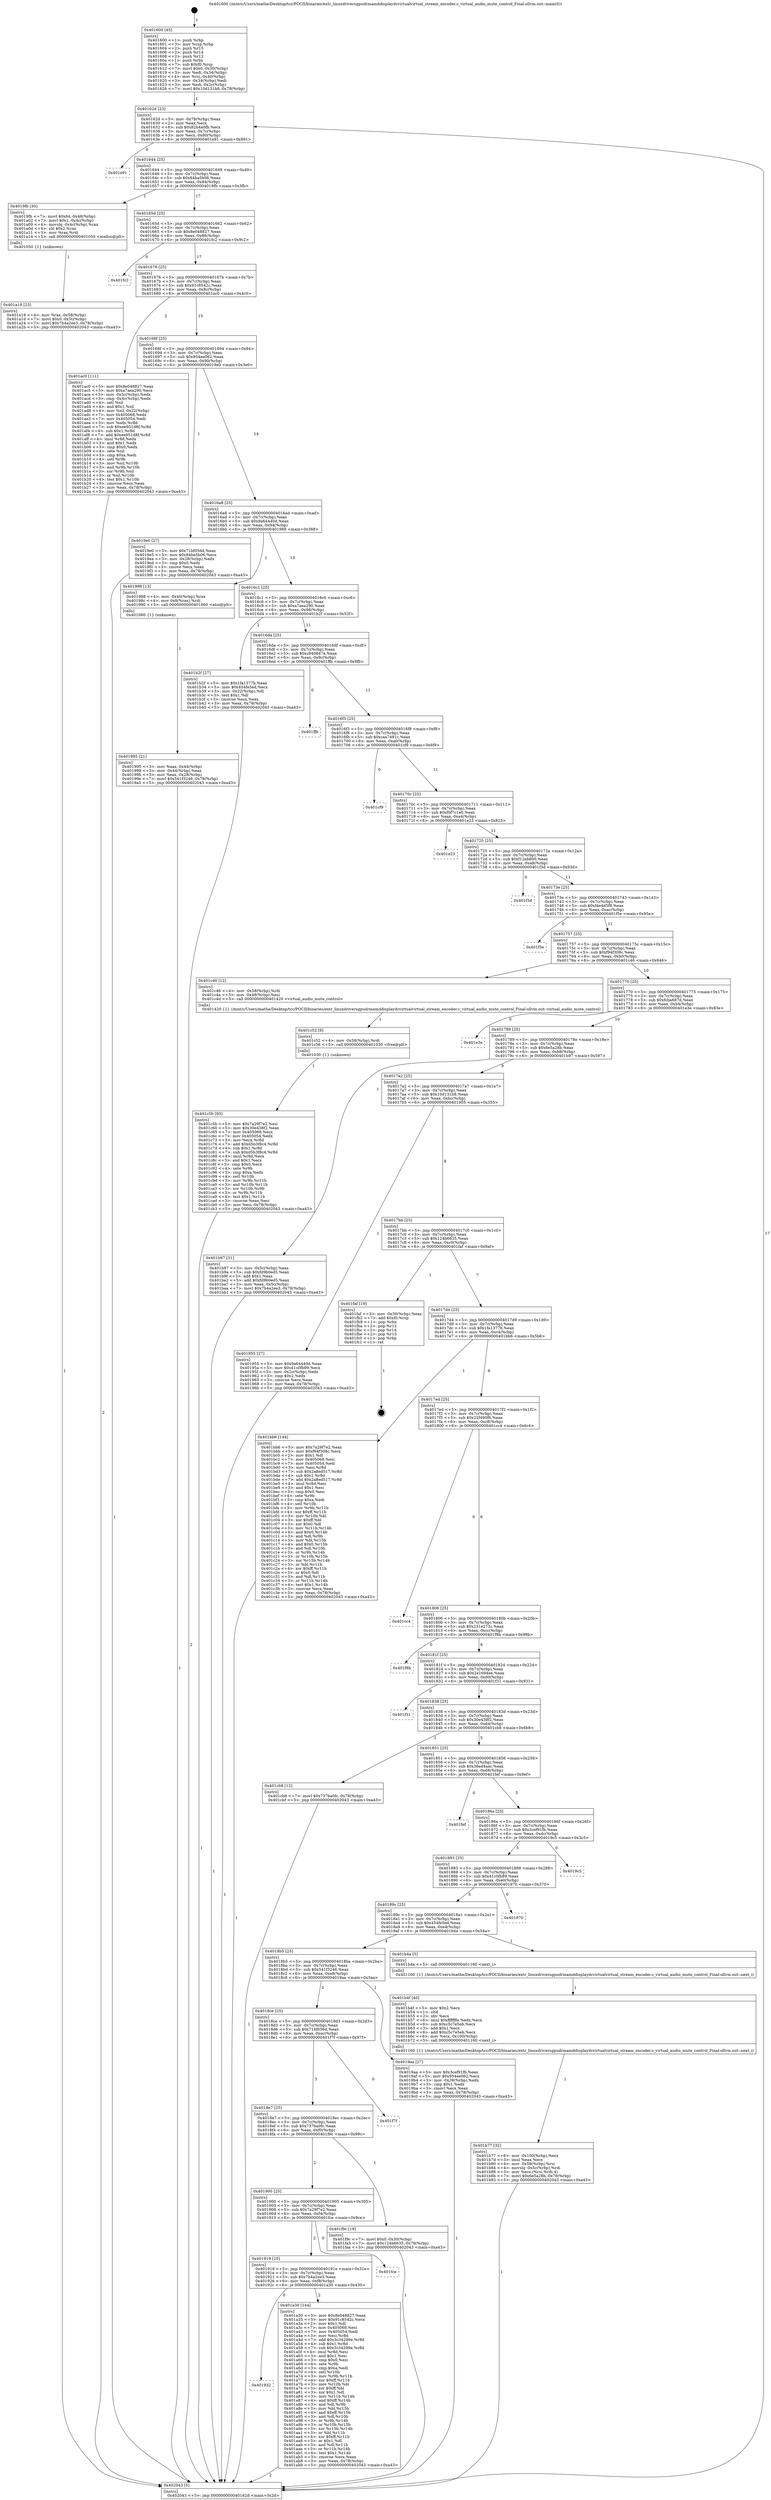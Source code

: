 digraph "0x401600" {
  label = "0x401600 (/mnt/c/Users/mathe/Desktop/tcc/POCII/binaries/extr_linuxdriversgpudrmamddisplaydcvirtualvirtual_stream_encoder.c_virtual_audio_mute_control_Final-ollvm.out::main(0))"
  labelloc = "t"
  node[shape=record]

  Entry [label="",width=0.3,height=0.3,shape=circle,fillcolor=black,style=filled]
  "0x40162d" [label="{
     0x40162d [23]\l
     | [instrs]\l
     &nbsp;&nbsp;0x40162d \<+3\>: mov -0x78(%rbp),%eax\l
     &nbsp;&nbsp;0x401630 \<+2\>: mov %eax,%ecx\l
     &nbsp;&nbsp;0x401632 \<+6\>: sub $0x82b4a0fb,%ecx\l
     &nbsp;&nbsp;0x401638 \<+3\>: mov %eax,-0x7c(%rbp)\l
     &nbsp;&nbsp;0x40163b \<+3\>: mov %ecx,-0x80(%rbp)\l
     &nbsp;&nbsp;0x40163e \<+6\>: je 0000000000401e91 \<main+0x891\>\l
  }"]
  "0x401e91" [label="{
     0x401e91\l
  }", style=dashed]
  "0x401644" [label="{
     0x401644 [25]\l
     | [instrs]\l
     &nbsp;&nbsp;0x401644 \<+5\>: jmp 0000000000401649 \<main+0x49\>\l
     &nbsp;&nbsp;0x401649 \<+3\>: mov -0x7c(%rbp),%eax\l
     &nbsp;&nbsp;0x40164c \<+5\>: sub $0x84ba5b06,%eax\l
     &nbsp;&nbsp;0x401651 \<+6\>: mov %eax,-0x84(%rbp)\l
     &nbsp;&nbsp;0x401657 \<+6\>: je 00000000004019fb \<main+0x3fb\>\l
  }"]
  Exit [label="",width=0.3,height=0.3,shape=circle,fillcolor=black,style=filled,peripheries=2]
  "0x4019fb" [label="{
     0x4019fb [30]\l
     | [instrs]\l
     &nbsp;&nbsp;0x4019fb \<+7\>: movl $0x64,-0x48(%rbp)\l
     &nbsp;&nbsp;0x401a02 \<+7\>: movl $0x1,-0x4c(%rbp)\l
     &nbsp;&nbsp;0x401a09 \<+4\>: movslq -0x4c(%rbp),%rax\l
     &nbsp;&nbsp;0x401a0d \<+4\>: shl $0x2,%rax\l
     &nbsp;&nbsp;0x401a11 \<+3\>: mov %rax,%rdi\l
     &nbsp;&nbsp;0x401a14 \<+5\>: call 0000000000401050 \<malloc@plt\>\l
     | [calls]\l
     &nbsp;&nbsp;0x401050 \{1\} (unknown)\l
  }"]
  "0x40165d" [label="{
     0x40165d [25]\l
     | [instrs]\l
     &nbsp;&nbsp;0x40165d \<+5\>: jmp 0000000000401662 \<main+0x62\>\l
     &nbsp;&nbsp;0x401662 \<+3\>: mov -0x7c(%rbp),%eax\l
     &nbsp;&nbsp;0x401665 \<+5\>: sub $0x8e048827,%eax\l
     &nbsp;&nbsp;0x40166a \<+6\>: mov %eax,-0x88(%rbp)\l
     &nbsp;&nbsp;0x401670 \<+6\>: je 0000000000401fc2 \<main+0x9c2\>\l
  }"]
  "0x401c5b" [label="{
     0x401c5b [93]\l
     | [instrs]\l
     &nbsp;&nbsp;0x401c5b \<+5\>: mov $0x7a29f7e2,%esi\l
     &nbsp;&nbsp;0x401c60 \<+5\>: mov $0x30e438f2,%eax\l
     &nbsp;&nbsp;0x401c65 \<+7\>: mov 0x405068,%ecx\l
     &nbsp;&nbsp;0x401c6c \<+7\>: mov 0x405054,%edx\l
     &nbsp;&nbsp;0x401c73 \<+3\>: mov %ecx,%r8d\l
     &nbsp;&nbsp;0x401c76 \<+7\>: add $0xd5b3f8c4,%r8d\l
     &nbsp;&nbsp;0x401c7d \<+4\>: sub $0x1,%r8d\l
     &nbsp;&nbsp;0x401c81 \<+7\>: sub $0xd5b3f8c4,%r8d\l
     &nbsp;&nbsp;0x401c88 \<+4\>: imul %r8d,%ecx\l
     &nbsp;&nbsp;0x401c8c \<+3\>: and $0x1,%ecx\l
     &nbsp;&nbsp;0x401c8f \<+3\>: cmp $0x0,%ecx\l
     &nbsp;&nbsp;0x401c92 \<+4\>: sete %r9b\l
     &nbsp;&nbsp;0x401c96 \<+3\>: cmp $0xa,%edx\l
     &nbsp;&nbsp;0x401c99 \<+4\>: setl %r10b\l
     &nbsp;&nbsp;0x401c9d \<+3\>: mov %r9b,%r11b\l
     &nbsp;&nbsp;0x401ca0 \<+3\>: and %r10b,%r11b\l
     &nbsp;&nbsp;0x401ca3 \<+3\>: xor %r10b,%r9b\l
     &nbsp;&nbsp;0x401ca6 \<+3\>: or %r9b,%r11b\l
     &nbsp;&nbsp;0x401ca9 \<+4\>: test $0x1,%r11b\l
     &nbsp;&nbsp;0x401cad \<+3\>: cmovne %eax,%esi\l
     &nbsp;&nbsp;0x401cb0 \<+3\>: mov %esi,-0x78(%rbp)\l
     &nbsp;&nbsp;0x401cb3 \<+5\>: jmp 0000000000402043 \<main+0xa43\>\l
  }"]
  "0x401fc2" [label="{
     0x401fc2\l
  }", style=dashed]
  "0x401676" [label="{
     0x401676 [25]\l
     | [instrs]\l
     &nbsp;&nbsp;0x401676 \<+5\>: jmp 000000000040167b \<main+0x7b\>\l
     &nbsp;&nbsp;0x40167b \<+3\>: mov -0x7c(%rbp),%eax\l
     &nbsp;&nbsp;0x40167e \<+5\>: sub $0x91c8542c,%eax\l
     &nbsp;&nbsp;0x401683 \<+6\>: mov %eax,-0x8c(%rbp)\l
     &nbsp;&nbsp;0x401689 \<+6\>: je 0000000000401ac0 \<main+0x4c0\>\l
  }"]
  "0x401c52" [label="{
     0x401c52 [9]\l
     | [instrs]\l
     &nbsp;&nbsp;0x401c52 \<+4\>: mov -0x58(%rbp),%rdi\l
     &nbsp;&nbsp;0x401c56 \<+5\>: call 0000000000401030 \<free@plt\>\l
     | [calls]\l
     &nbsp;&nbsp;0x401030 \{1\} (unknown)\l
  }"]
  "0x401ac0" [label="{
     0x401ac0 [111]\l
     | [instrs]\l
     &nbsp;&nbsp;0x401ac0 \<+5\>: mov $0x8e048827,%eax\l
     &nbsp;&nbsp;0x401ac5 \<+5\>: mov $0xa7aea290,%ecx\l
     &nbsp;&nbsp;0x401aca \<+3\>: mov -0x5c(%rbp),%edx\l
     &nbsp;&nbsp;0x401acd \<+3\>: cmp -0x4c(%rbp),%edx\l
     &nbsp;&nbsp;0x401ad0 \<+4\>: setl %sil\l
     &nbsp;&nbsp;0x401ad4 \<+4\>: and $0x1,%sil\l
     &nbsp;&nbsp;0x401ad8 \<+4\>: mov %sil,-0x22(%rbp)\l
     &nbsp;&nbsp;0x401adc \<+7\>: mov 0x405068,%edx\l
     &nbsp;&nbsp;0x401ae3 \<+7\>: mov 0x405054,%edi\l
     &nbsp;&nbsp;0x401aea \<+3\>: mov %edx,%r8d\l
     &nbsp;&nbsp;0x401aed \<+7\>: sub $0xee951d8f,%r8d\l
     &nbsp;&nbsp;0x401af4 \<+4\>: sub $0x1,%r8d\l
     &nbsp;&nbsp;0x401af8 \<+7\>: add $0xee951d8f,%r8d\l
     &nbsp;&nbsp;0x401aff \<+4\>: imul %r8d,%edx\l
     &nbsp;&nbsp;0x401b03 \<+3\>: and $0x1,%edx\l
     &nbsp;&nbsp;0x401b06 \<+3\>: cmp $0x0,%edx\l
     &nbsp;&nbsp;0x401b09 \<+4\>: sete %sil\l
     &nbsp;&nbsp;0x401b0d \<+3\>: cmp $0xa,%edi\l
     &nbsp;&nbsp;0x401b10 \<+4\>: setl %r9b\l
     &nbsp;&nbsp;0x401b14 \<+3\>: mov %sil,%r10b\l
     &nbsp;&nbsp;0x401b17 \<+3\>: and %r9b,%r10b\l
     &nbsp;&nbsp;0x401b1a \<+3\>: xor %r9b,%sil\l
     &nbsp;&nbsp;0x401b1d \<+3\>: or %sil,%r10b\l
     &nbsp;&nbsp;0x401b20 \<+4\>: test $0x1,%r10b\l
     &nbsp;&nbsp;0x401b24 \<+3\>: cmovne %ecx,%eax\l
     &nbsp;&nbsp;0x401b27 \<+3\>: mov %eax,-0x78(%rbp)\l
     &nbsp;&nbsp;0x401b2a \<+5\>: jmp 0000000000402043 \<main+0xa43\>\l
  }"]
  "0x40168f" [label="{
     0x40168f [25]\l
     | [instrs]\l
     &nbsp;&nbsp;0x40168f \<+5\>: jmp 0000000000401694 \<main+0x94\>\l
     &nbsp;&nbsp;0x401694 \<+3\>: mov -0x7c(%rbp),%eax\l
     &nbsp;&nbsp;0x401697 \<+5\>: sub $0x954ee062,%eax\l
     &nbsp;&nbsp;0x40169c \<+6\>: mov %eax,-0x90(%rbp)\l
     &nbsp;&nbsp;0x4016a2 \<+6\>: je 00000000004019e0 \<main+0x3e0\>\l
  }"]
  "0x401b77" [label="{
     0x401b77 [32]\l
     | [instrs]\l
     &nbsp;&nbsp;0x401b77 \<+6\>: mov -0x100(%rbp),%ecx\l
     &nbsp;&nbsp;0x401b7d \<+3\>: imul %eax,%ecx\l
     &nbsp;&nbsp;0x401b80 \<+4\>: mov -0x58(%rbp),%rsi\l
     &nbsp;&nbsp;0x401b84 \<+4\>: movslq -0x5c(%rbp),%rdi\l
     &nbsp;&nbsp;0x401b88 \<+3\>: mov %ecx,(%rsi,%rdi,4)\l
     &nbsp;&nbsp;0x401b8b \<+7\>: movl $0x6e5a28b,-0x78(%rbp)\l
     &nbsp;&nbsp;0x401b92 \<+5\>: jmp 0000000000402043 \<main+0xa43\>\l
  }"]
  "0x4019e0" [label="{
     0x4019e0 [27]\l
     | [instrs]\l
     &nbsp;&nbsp;0x4019e0 \<+5\>: mov $0x71bf056d,%eax\l
     &nbsp;&nbsp;0x4019e5 \<+5\>: mov $0x84ba5b06,%ecx\l
     &nbsp;&nbsp;0x4019ea \<+3\>: mov -0x28(%rbp),%edx\l
     &nbsp;&nbsp;0x4019ed \<+3\>: cmp $0x0,%edx\l
     &nbsp;&nbsp;0x4019f0 \<+3\>: cmove %ecx,%eax\l
     &nbsp;&nbsp;0x4019f3 \<+3\>: mov %eax,-0x78(%rbp)\l
     &nbsp;&nbsp;0x4019f6 \<+5\>: jmp 0000000000402043 \<main+0xa43\>\l
  }"]
  "0x4016a8" [label="{
     0x4016a8 [25]\l
     | [instrs]\l
     &nbsp;&nbsp;0x4016a8 \<+5\>: jmp 00000000004016ad \<main+0xad\>\l
     &nbsp;&nbsp;0x4016ad \<+3\>: mov -0x7c(%rbp),%eax\l
     &nbsp;&nbsp;0x4016b0 \<+5\>: sub $0x9a64440d,%eax\l
     &nbsp;&nbsp;0x4016b5 \<+6\>: mov %eax,-0x94(%rbp)\l
     &nbsp;&nbsp;0x4016bb \<+6\>: je 0000000000401988 \<main+0x388\>\l
  }"]
  "0x401b4f" [label="{
     0x401b4f [40]\l
     | [instrs]\l
     &nbsp;&nbsp;0x401b4f \<+5\>: mov $0x2,%ecx\l
     &nbsp;&nbsp;0x401b54 \<+1\>: cltd\l
     &nbsp;&nbsp;0x401b55 \<+2\>: idiv %ecx\l
     &nbsp;&nbsp;0x401b57 \<+6\>: imul $0xfffffffe,%edx,%ecx\l
     &nbsp;&nbsp;0x401b5d \<+6\>: sub $0xc5c7e5eb,%ecx\l
     &nbsp;&nbsp;0x401b63 \<+3\>: add $0x1,%ecx\l
     &nbsp;&nbsp;0x401b66 \<+6\>: add $0xc5c7e5eb,%ecx\l
     &nbsp;&nbsp;0x401b6c \<+6\>: mov %ecx,-0x100(%rbp)\l
     &nbsp;&nbsp;0x401b72 \<+5\>: call 0000000000401160 \<next_i\>\l
     | [calls]\l
     &nbsp;&nbsp;0x401160 \{1\} (/mnt/c/Users/mathe/Desktop/tcc/POCII/binaries/extr_linuxdriversgpudrmamddisplaydcvirtualvirtual_stream_encoder.c_virtual_audio_mute_control_Final-ollvm.out::next_i)\l
  }"]
  "0x401988" [label="{
     0x401988 [13]\l
     | [instrs]\l
     &nbsp;&nbsp;0x401988 \<+4\>: mov -0x40(%rbp),%rax\l
     &nbsp;&nbsp;0x40198c \<+4\>: mov 0x8(%rax),%rdi\l
     &nbsp;&nbsp;0x401990 \<+5\>: call 0000000000401060 \<atoi@plt\>\l
     | [calls]\l
     &nbsp;&nbsp;0x401060 \{1\} (unknown)\l
  }"]
  "0x4016c1" [label="{
     0x4016c1 [25]\l
     | [instrs]\l
     &nbsp;&nbsp;0x4016c1 \<+5\>: jmp 00000000004016c6 \<main+0xc6\>\l
     &nbsp;&nbsp;0x4016c6 \<+3\>: mov -0x7c(%rbp),%eax\l
     &nbsp;&nbsp;0x4016c9 \<+5\>: sub $0xa7aea290,%eax\l
     &nbsp;&nbsp;0x4016ce \<+6\>: mov %eax,-0x98(%rbp)\l
     &nbsp;&nbsp;0x4016d4 \<+6\>: je 0000000000401b2f \<main+0x52f\>\l
  }"]
  "0x401932" [label="{
     0x401932\l
  }", style=dashed]
  "0x401b2f" [label="{
     0x401b2f [27]\l
     | [instrs]\l
     &nbsp;&nbsp;0x401b2f \<+5\>: mov $0x1fa1377b,%eax\l
     &nbsp;&nbsp;0x401b34 \<+5\>: mov $0x454fe5ed,%ecx\l
     &nbsp;&nbsp;0x401b39 \<+3\>: mov -0x22(%rbp),%dl\l
     &nbsp;&nbsp;0x401b3c \<+3\>: test $0x1,%dl\l
     &nbsp;&nbsp;0x401b3f \<+3\>: cmovne %ecx,%eax\l
     &nbsp;&nbsp;0x401b42 \<+3\>: mov %eax,-0x78(%rbp)\l
     &nbsp;&nbsp;0x401b45 \<+5\>: jmp 0000000000402043 \<main+0xa43\>\l
  }"]
  "0x4016da" [label="{
     0x4016da [25]\l
     | [instrs]\l
     &nbsp;&nbsp;0x4016da \<+5\>: jmp 00000000004016df \<main+0xdf\>\l
     &nbsp;&nbsp;0x4016df \<+3\>: mov -0x7c(%rbp),%eax\l
     &nbsp;&nbsp;0x4016e2 \<+5\>: sub $0xc940847e,%eax\l
     &nbsp;&nbsp;0x4016e7 \<+6\>: mov %eax,-0x9c(%rbp)\l
     &nbsp;&nbsp;0x4016ed \<+6\>: je 0000000000401ffb \<main+0x9fb\>\l
  }"]
  "0x401a30" [label="{
     0x401a30 [144]\l
     | [instrs]\l
     &nbsp;&nbsp;0x401a30 \<+5\>: mov $0x8e048827,%eax\l
     &nbsp;&nbsp;0x401a35 \<+5\>: mov $0x91c8542c,%ecx\l
     &nbsp;&nbsp;0x401a3a \<+2\>: mov $0x1,%dl\l
     &nbsp;&nbsp;0x401a3c \<+7\>: mov 0x405068,%esi\l
     &nbsp;&nbsp;0x401a43 \<+7\>: mov 0x405054,%edi\l
     &nbsp;&nbsp;0x401a4a \<+3\>: mov %esi,%r8d\l
     &nbsp;&nbsp;0x401a4d \<+7\>: add $0x3c34299e,%r8d\l
     &nbsp;&nbsp;0x401a54 \<+4\>: sub $0x1,%r8d\l
     &nbsp;&nbsp;0x401a58 \<+7\>: sub $0x3c34299e,%r8d\l
     &nbsp;&nbsp;0x401a5f \<+4\>: imul %r8d,%esi\l
     &nbsp;&nbsp;0x401a63 \<+3\>: and $0x1,%esi\l
     &nbsp;&nbsp;0x401a66 \<+3\>: cmp $0x0,%esi\l
     &nbsp;&nbsp;0x401a69 \<+4\>: sete %r9b\l
     &nbsp;&nbsp;0x401a6d \<+3\>: cmp $0xa,%edi\l
     &nbsp;&nbsp;0x401a70 \<+4\>: setl %r10b\l
     &nbsp;&nbsp;0x401a74 \<+3\>: mov %r9b,%r11b\l
     &nbsp;&nbsp;0x401a77 \<+4\>: xor $0xff,%r11b\l
     &nbsp;&nbsp;0x401a7b \<+3\>: mov %r10b,%bl\l
     &nbsp;&nbsp;0x401a7e \<+3\>: xor $0xff,%bl\l
     &nbsp;&nbsp;0x401a81 \<+3\>: xor $0x1,%dl\l
     &nbsp;&nbsp;0x401a84 \<+3\>: mov %r11b,%r14b\l
     &nbsp;&nbsp;0x401a87 \<+4\>: and $0xff,%r14b\l
     &nbsp;&nbsp;0x401a8b \<+3\>: and %dl,%r9b\l
     &nbsp;&nbsp;0x401a8e \<+3\>: mov %bl,%r15b\l
     &nbsp;&nbsp;0x401a91 \<+4\>: and $0xff,%r15b\l
     &nbsp;&nbsp;0x401a95 \<+3\>: and %dl,%r10b\l
     &nbsp;&nbsp;0x401a98 \<+3\>: or %r9b,%r14b\l
     &nbsp;&nbsp;0x401a9b \<+3\>: or %r10b,%r15b\l
     &nbsp;&nbsp;0x401a9e \<+3\>: xor %r15b,%r14b\l
     &nbsp;&nbsp;0x401aa1 \<+3\>: or %bl,%r11b\l
     &nbsp;&nbsp;0x401aa4 \<+4\>: xor $0xff,%r11b\l
     &nbsp;&nbsp;0x401aa8 \<+3\>: or $0x1,%dl\l
     &nbsp;&nbsp;0x401aab \<+3\>: and %dl,%r11b\l
     &nbsp;&nbsp;0x401aae \<+3\>: or %r11b,%r14b\l
     &nbsp;&nbsp;0x401ab1 \<+4\>: test $0x1,%r14b\l
     &nbsp;&nbsp;0x401ab5 \<+3\>: cmovne %ecx,%eax\l
     &nbsp;&nbsp;0x401ab8 \<+3\>: mov %eax,-0x78(%rbp)\l
     &nbsp;&nbsp;0x401abb \<+5\>: jmp 0000000000402043 \<main+0xa43\>\l
  }"]
  "0x401ffb" [label="{
     0x401ffb\l
  }", style=dashed]
  "0x4016f3" [label="{
     0x4016f3 [25]\l
     | [instrs]\l
     &nbsp;&nbsp;0x4016f3 \<+5\>: jmp 00000000004016f8 \<main+0xf8\>\l
     &nbsp;&nbsp;0x4016f8 \<+3\>: mov -0x7c(%rbp),%eax\l
     &nbsp;&nbsp;0x4016fb \<+5\>: sub $0xcaa7491c,%eax\l
     &nbsp;&nbsp;0x401700 \<+6\>: mov %eax,-0xa0(%rbp)\l
     &nbsp;&nbsp;0x401706 \<+6\>: je 0000000000401cf9 \<main+0x6f9\>\l
  }"]
  "0x401919" [label="{
     0x401919 [25]\l
     | [instrs]\l
     &nbsp;&nbsp;0x401919 \<+5\>: jmp 000000000040191e \<main+0x31e\>\l
     &nbsp;&nbsp;0x40191e \<+3\>: mov -0x7c(%rbp),%eax\l
     &nbsp;&nbsp;0x401921 \<+5\>: sub $0x7b4a2ee3,%eax\l
     &nbsp;&nbsp;0x401926 \<+6\>: mov %eax,-0xf8(%rbp)\l
     &nbsp;&nbsp;0x40192c \<+6\>: je 0000000000401a30 \<main+0x430\>\l
  }"]
  "0x401cf9" [label="{
     0x401cf9\l
  }", style=dashed]
  "0x40170c" [label="{
     0x40170c [25]\l
     | [instrs]\l
     &nbsp;&nbsp;0x40170c \<+5\>: jmp 0000000000401711 \<main+0x111\>\l
     &nbsp;&nbsp;0x401711 \<+3\>: mov -0x7c(%rbp),%eax\l
     &nbsp;&nbsp;0x401714 \<+5\>: sub $0xf0f7c1e0,%eax\l
     &nbsp;&nbsp;0x401719 \<+6\>: mov %eax,-0xa4(%rbp)\l
     &nbsp;&nbsp;0x40171f \<+6\>: je 0000000000401e23 \<main+0x823\>\l
  }"]
  "0x401fce" [label="{
     0x401fce\l
  }", style=dashed]
  "0x401e23" [label="{
     0x401e23\l
  }", style=dashed]
  "0x401725" [label="{
     0x401725 [25]\l
     | [instrs]\l
     &nbsp;&nbsp;0x401725 \<+5\>: jmp 000000000040172a \<main+0x12a\>\l
     &nbsp;&nbsp;0x40172a \<+3\>: mov -0x7c(%rbp),%eax\l
     &nbsp;&nbsp;0x40172d \<+5\>: sub $0xf12eb800,%eax\l
     &nbsp;&nbsp;0x401732 \<+6\>: mov %eax,-0xa8(%rbp)\l
     &nbsp;&nbsp;0x401738 \<+6\>: je 0000000000401f3d \<main+0x93d\>\l
  }"]
  "0x401900" [label="{
     0x401900 [25]\l
     | [instrs]\l
     &nbsp;&nbsp;0x401900 \<+5\>: jmp 0000000000401905 \<main+0x305\>\l
     &nbsp;&nbsp;0x401905 \<+3\>: mov -0x7c(%rbp),%eax\l
     &nbsp;&nbsp;0x401908 \<+5\>: sub $0x7a29f7e2,%eax\l
     &nbsp;&nbsp;0x40190d \<+6\>: mov %eax,-0xf4(%rbp)\l
     &nbsp;&nbsp;0x401913 \<+6\>: je 0000000000401fce \<main+0x9ce\>\l
  }"]
  "0x401f3d" [label="{
     0x401f3d\l
  }", style=dashed]
  "0x40173e" [label="{
     0x40173e [25]\l
     | [instrs]\l
     &nbsp;&nbsp;0x40173e \<+5\>: jmp 0000000000401743 \<main+0x143\>\l
     &nbsp;&nbsp;0x401743 \<+3\>: mov -0x7c(%rbp),%eax\l
     &nbsp;&nbsp;0x401746 \<+5\>: sub $0xf4e4d5f8,%eax\l
     &nbsp;&nbsp;0x40174b \<+6\>: mov %eax,-0xac(%rbp)\l
     &nbsp;&nbsp;0x401751 \<+6\>: je 0000000000401f5e \<main+0x95e\>\l
  }"]
  "0x401f9c" [label="{
     0x401f9c [19]\l
     | [instrs]\l
     &nbsp;&nbsp;0x401f9c \<+7\>: movl $0x0,-0x30(%rbp)\l
     &nbsp;&nbsp;0x401fa3 \<+7\>: movl $0x124b6635,-0x78(%rbp)\l
     &nbsp;&nbsp;0x401faa \<+5\>: jmp 0000000000402043 \<main+0xa43\>\l
  }"]
  "0x401f5e" [label="{
     0x401f5e\l
  }", style=dashed]
  "0x401757" [label="{
     0x401757 [25]\l
     | [instrs]\l
     &nbsp;&nbsp;0x401757 \<+5\>: jmp 000000000040175c \<main+0x15c\>\l
     &nbsp;&nbsp;0x40175c \<+3\>: mov -0x7c(%rbp),%eax\l
     &nbsp;&nbsp;0x40175f \<+5\>: sub $0xf94f308c,%eax\l
     &nbsp;&nbsp;0x401764 \<+6\>: mov %eax,-0xb0(%rbp)\l
     &nbsp;&nbsp;0x40176a \<+6\>: je 0000000000401c46 \<main+0x646\>\l
  }"]
  "0x4018e7" [label="{
     0x4018e7 [25]\l
     | [instrs]\l
     &nbsp;&nbsp;0x4018e7 \<+5\>: jmp 00000000004018ec \<main+0x2ec\>\l
     &nbsp;&nbsp;0x4018ec \<+3\>: mov -0x7c(%rbp),%eax\l
     &nbsp;&nbsp;0x4018ef \<+5\>: sub $0x737ba0fc,%eax\l
     &nbsp;&nbsp;0x4018f4 \<+6\>: mov %eax,-0xf0(%rbp)\l
     &nbsp;&nbsp;0x4018fa \<+6\>: je 0000000000401f9c \<main+0x99c\>\l
  }"]
  "0x401c46" [label="{
     0x401c46 [12]\l
     | [instrs]\l
     &nbsp;&nbsp;0x401c46 \<+4\>: mov -0x58(%rbp),%rdi\l
     &nbsp;&nbsp;0x401c4a \<+3\>: mov -0x48(%rbp),%esi\l
     &nbsp;&nbsp;0x401c4d \<+5\>: call 0000000000401420 \<virtual_audio_mute_control\>\l
     | [calls]\l
     &nbsp;&nbsp;0x401420 \{1\} (/mnt/c/Users/mathe/Desktop/tcc/POCII/binaries/extr_linuxdriversgpudrmamddisplaydcvirtualvirtual_stream_encoder.c_virtual_audio_mute_control_Final-ollvm.out::virtual_audio_mute_control)\l
  }"]
  "0x401770" [label="{
     0x401770 [25]\l
     | [instrs]\l
     &nbsp;&nbsp;0x401770 \<+5\>: jmp 0000000000401775 \<main+0x175\>\l
     &nbsp;&nbsp;0x401775 \<+3\>: mov -0x7c(%rbp),%eax\l
     &nbsp;&nbsp;0x401778 \<+5\>: sub $0xfcba687d,%eax\l
     &nbsp;&nbsp;0x40177d \<+6\>: mov %eax,-0xb4(%rbp)\l
     &nbsp;&nbsp;0x401783 \<+6\>: je 0000000000401e3e \<main+0x83e\>\l
  }"]
  "0x401f7f" [label="{
     0x401f7f\l
  }", style=dashed]
  "0x401e3e" [label="{
     0x401e3e\l
  }", style=dashed]
  "0x401789" [label="{
     0x401789 [25]\l
     | [instrs]\l
     &nbsp;&nbsp;0x401789 \<+5\>: jmp 000000000040178e \<main+0x18e\>\l
     &nbsp;&nbsp;0x40178e \<+3\>: mov -0x7c(%rbp),%eax\l
     &nbsp;&nbsp;0x401791 \<+5\>: sub $0x6e5a28b,%eax\l
     &nbsp;&nbsp;0x401796 \<+6\>: mov %eax,-0xb8(%rbp)\l
     &nbsp;&nbsp;0x40179c \<+6\>: je 0000000000401b97 \<main+0x597\>\l
  }"]
  "0x401a19" [label="{
     0x401a19 [23]\l
     | [instrs]\l
     &nbsp;&nbsp;0x401a19 \<+4\>: mov %rax,-0x58(%rbp)\l
     &nbsp;&nbsp;0x401a1d \<+7\>: movl $0x0,-0x5c(%rbp)\l
     &nbsp;&nbsp;0x401a24 \<+7\>: movl $0x7b4a2ee3,-0x78(%rbp)\l
     &nbsp;&nbsp;0x401a2b \<+5\>: jmp 0000000000402043 \<main+0xa43\>\l
  }"]
  "0x401b97" [label="{
     0x401b97 [31]\l
     | [instrs]\l
     &nbsp;&nbsp;0x401b97 \<+3\>: mov -0x5c(%rbp),%eax\l
     &nbsp;&nbsp;0x401b9a \<+5\>: sub $0xfd9b0ed5,%eax\l
     &nbsp;&nbsp;0x401b9f \<+3\>: add $0x1,%eax\l
     &nbsp;&nbsp;0x401ba2 \<+5\>: add $0xfd9b0ed5,%eax\l
     &nbsp;&nbsp;0x401ba7 \<+3\>: mov %eax,-0x5c(%rbp)\l
     &nbsp;&nbsp;0x401baa \<+7\>: movl $0x7b4a2ee3,-0x78(%rbp)\l
     &nbsp;&nbsp;0x401bb1 \<+5\>: jmp 0000000000402043 \<main+0xa43\>\l
  }"]
  "0x4017a2" [label="{
     0x4017a2 [25]\l
     | [instrs]\l
     &nbsp;&nbsp;0x4017a2 \<+5\>: jmp 00000000004017a7 \<main+0x1a7\>\l
     &nbsp;&nbsp;0x4017a7 \<+3\>: mov -0x7c(%rbp),%eax\l
     &nbsp;&nbsp;0x4017aa \<+5\>: sub $0x10d131b8,%eax\l
     &nbsp;&nbsp;0x4017af \<+6\>: mov %eax,-0xbc(%rbp)\l
     &nbsp;&nbsp;0x4017b5 \<+6\>: je 0000000000401955 \<main+0x355\>\l
  }"]
  "0x4018ce" [label="{
     0x4018ce [25]\l
     | [instrs]\l
     &nbsp;&nbsp;0x4018ce \<+5\>: jmp 00000000004018d3 \<main+0x2d3\>\l
     &nbsp;&nbsp;0x4018d3 \<+3\>: mov -0x7c(%rbp),%eax\l
     &nbsp;&nbsp;0x4018d6 \<+5\>: sub $0x71bf056d,%eax\l
     &nbsp;&nbsp;0x4018db \<+6\>: mov %eax,-0xec(%rbp)\l
     &nbsp;&nbsp;0x4018e1 \<+6\>: je 0000000000401f7f \<main+0x97f\>\l
  }"]
  "0x401955" [label="{
     0x401955 [27]\l
     | [instrs]\l
     &nbsp;&nbsp;0x401955 \<+5\>: mov $0x9a64440d,%eax\l
     &nbsp;&nbsp;0x40195a \<+5\>: mov $0x41c0fb89,%ecx\l
     &nbsp;&nbsp;0x40195f \<+3\>: mov -0x2c(%rbp),%edx\l
     &nbsp;&nbsp;0x401962 \<+3\>: cmp $0x2,%edx\l
     &nbsp;&nbsp;0x401965 \<+3\>: cmovne %ecx,%eax\l
     &nbsp;&nbsp;0x401968 \<+3\>: mov %eax,-0x78(%rbp)\l
     &nbsp;&nbsp;0x40196b \<+5\>: jmp 0000000000402043 \<main+0xa43\>\l
  }"]
  "0x4017bb" [label="{
     0x4017bb [25]\l
     | [instrs]\l
     &nbsp;&nbsp;0x4017bb \<+5\>: jmp 00000000004017c0 \<main+0x1c0\>\l
     &nbsp;&nbsp;0x4017c0 \<+3\>: mov -0x7c(%rbp),%eax\l
     &nbsp;&nbsp;0x4017c3 \<+5\>: sub $0x124b6635,%eax\l
     &nbsp;&nbsp;0x4017c8 \<+6\>: mov %eax,-0xc0(%rbp)\l
     &nbsp;&nbsp;0x4017ce \<+6\>: je 0000000000401faf \<main+0x9af\>\l
  }"]
  "0x402043" [label="{
     0x402043 [5]\l
     | [instrs]\l
     &nbsp;&nbsp;0x402043 \<+5\>: jmp 000000000040162d \<main+0x2d\>\l
  }"]
  "0x401600" [label="{
     0x401600 [45]\l
     | [instrs]\l
     &nbsp;&nbsp;0x401600 \<+1\>: push %rbp\l
     &nbsp;&nbsp;0x401601 \<+3\>: mov %rsp,%rbp\l
     &nbsp;&nbsp;0x401604 \<+2\>: push %r15\l
     &nbsp;&nbsp;0x401606 \<+2\>: push %r14\l
     &nbsp;&nbsp;0x401608 \<+2\>: push %r12\l
     &nbsp;&nbsp;0x40160a \<+1\>: push %rbx\l
     &nbsp;&nbsp;0x40160b \<+7\>: sub $0xf0,%rsp\l
     &nbsp;&nbsp;0x401612 \<+7\>: movl $0x0,-0x30(%rbp)\l
     &nbsp;&nbsp;0x401619 \<+3\>: mov %edi,-0x34(%rbp)\l
     &nbsp;&nbsp;0x40161c \<+4\>: mov %rsi,-0x40(%rbp)\l
     &nbsp;&nbsp;0x401620 \<+3\>: mov -0x34(%rbp),%edi\l
     &nbsp;&nbsp;0x401623 \<+3\>: mov %edi,-0x2c(%rbp)\l
     &nbsp;&nbsp;0x401626 \<+7\>: movl $0x10d131b8,-0x78(%rbp)\l
  }"]
  "0x401995" [label="{
     0x401995 [21]\l
     | [instrs]\l
     &nbsp;&nbsp;0x401995 \<+3\>: mov %eax,-0x44(%rbp)\l
     &nbsp;&nbsp;0x401998 \<+3\>: mov -0x44(%rbp),%eax\l
     &nbsp;&nbsp;0x40199b \<+3\>: mov %eax,-0x28(%rbp)\l
     &nbsp;&nbsp;0x40199e \<+7\>: movl $0x541f3246,-0x78(%rbp)\l
     &nbsp;&nbsp;0x4019a5 \<+5\>: jmp 0000000000402043 \<main+0xa43\>\l
  }"]
  "0x4019aa" [label="{
     0x4019aa [27]\l
     | [instrs]\l
     &nbsp;&nbsp;0x4019aa \<+5\>: mov $0x3cef91fb,%eax\l
     &nbsp;&nbsp;0x4019af \<+5\>: mov $0x954ee062,%ecx\l
     &nbsp;&nbsp;0x4019b4 \<+3\>: mov -0x28(%rbp),%edx\l
     &nbsp;&nbsp;0x4019b7 \<+3\>: cmp $0x1,%edx\l
     &nbsp;&nbsp;0x4019ba \<+3\>: cmovl %ecx,%eax\l
     &nbsp;&nbsp;0x4019bd \<+3\>: mov %eax,-0x78(%rbp)\l
     &nbsp;&nbsp;0x4019c0 \<+5\>: jmp 0000000000402043 \<main+0xa43\>\l
  }"]
  "0x401faf" [label="{
     0x401faf [19]\l
     | [instrs]\l
     &nbsp;&nbsp;0x401faf \<+3\>: mov -0x30(%rbp),%eax\l
     &nbsp;&nbsp;0x401fb2 \<+7\>: add $0xf0,%rsp\l
     &nbsp;&nbsp;0x401fb9 \<+1\>: pop %rbx\l
     &nbsp;&nbsp;0x401fba \<+2\>: pop %r12\l
     &nbsp;&nbsp;0x401fbc \<+2\>: pop %r14\l
     &nbsp;&nbsp;0x401fbe \<+2\>: pop %r15\l
     &nbsp;&nbsp;0x401fc0 \<+1\>: pop %rbp\l
     &nbsp;&nbsp;0x401fc1 \<+1\>: ret\l
  }"]
  "0x4017d4" [label="{
     0x4017d4 [25]\l
     | [instrs]\l
     &nbsp;&nbsp;0x4017d4 \<+5\>: jmp 00000000004017d9 \<main+0x1d9\>\l
     &nbsp;&nbsp;0x4017d9 \<+3\>: mov -0x7c(%rbp),%eax\l
     &nbsp;&nbsp;0x4017dc \<+5\>: sub $0x1fa1377b,%eax\l
     &nbsp;&nbsp;0x4017e1 \<+6\>: mov %eax,-0xc4(%rbp)\l
     &nbsp;&nbsp;0x4017e7 \<+6\>: je 0000000000401bb6 \<main+0x5b6\>\l
  }"]
  "0x4018b5" [label="{
     0x4018b5 [25]\l
     | [instrs]\l
     &nbsp;&nbsp;0x4018b5 \<+5\>: jmp 00000000004018ba \<main+0x2ba\>\l
     &nbsp;&nbsp;0x4018ba \<+3\>: mov -0x7c(%rbp),%eax\l
     &nbsp;&nbsp;0x4018bd \<+5\>: sub $0x541f3246,%eax\l
     &nbsp;&nbsp;0x4018c2 \<+6\>: mov %eax,-0xe8(%rbp)\l
     &nbsp;&nbsp;0x4018c8 \<+6\>: je 00000000004019aa \<main+0x3aa\>\l
  }"]
  "0x401bb6" [label="{
     0x401bb6 [144]\l
     | [instrs]\l
     &nbsp;&nbsp;0x401bb6 \<+5\>: mov $0x7a29f7e2,%eax\l
     &nbsp;&nbsp;0x401bbb \<+5\>: mov $0xf94f308c,%ecx\l
     &nbsp;&nbsp;0x401bc0 \<+2\>: mov $0x1,%dl\l
     &nbsp;&nbsp;0x401bc2 \<+7\>: mov 0x405068,%esi\l
     &nbsp;&nbsp;0x401bc9 \<+7\>: mov 0x405054,%edi\l
     &nbsp;&nbsp;0x401bd0 \<+3\>: mov %esi,%r8d\l
     &nbsp;&nbsp;0x401bd3 \<+7\>: sub $0x2a8ed517,%r8d\l
     &nbsp;&nbsp;0x401bda \<+4\>: sub $0x1,%r8d\l
     &nbsp;&nbsp;0x401bde \<+7\>: add $0x2a8ed517,%r8d\l
     &nbsp;&nbsp;0x401be5 \<+4\>: imul %r8d,%esi\l
     &nbsp;&nbsp;0x401be9 \<+3\>: and $0x1,%esi\l
     &nbsp;&nbsp;0x401bec \<+3\>: cmp $0x0,%esi\l
     &nbsp;&nbsp;0x401bef \<+4\>: sete %r9b\l
     &nbsp;&nbsp;0x401bf3 \<+3\>: cmp $0xa,%edi\l
     &nbsp;&nbsp;0x401bf6 \<+4\>: setl %r10b\l
     &nbsp;&nbsp;0x401bfa \<+3\>: mov %r9b,%r11b\l
     &nbsp;&nbsp;0x401bfd \<+4\>: xor $0xff,%r11b\l
     &nbsp;&nbsp;0x401c01 \<+3\>: mov %r10b,%bl\l
     &nbsp;&nbsp;0x401c04 \<+3\>: xor $0xff,%bl\l
     &nbsp;&nbsp;0x401c07 \<+3\>: xor $0x0,%dl\l
     &nbsp;&nbsp;0x401c0a \<+3\>: mov %r11b,%r14b\l
     &nbsp;&nbsp;0x401c0d \<+4\>: and $0x0,%r14b\l
     &nbsp;&nbsp;0x401c11 \<+3\>: and %dl,%r9b\l
     &nbsp;&nbsp;0x401c14 \<+3\>: mov %bl,%r15b\l
     &nbsp;&nbsp;0x401c17 \<+4\>: and $0x0,%r15b\l
     &nbsp;&nbsp;0x401c1b \<+3\>: and %dl,%r10b\l
     &nbsp;&nbsp;0x401c1e \<+3\>: or %r9b,%r14b\l
     &nbsp;&nbsp;0x401c21 \<+3\>: or %r10b,%r15b\l
     &nbsp;&nbsp;0x401c24 \<+3\>: xor %r15b,%r14b\l
     &nbsp;&nbsp;0x401c27 \<+3\>: or %bl,%r11b\l
     &nbsp;&nbsp;0x401c2a \<+4\>: xor $0xff,%r11b\l
     &nbsp;&nbsp;0x401c2e \<+3\>: or $0x0,%dl\l
     &nbsp;&nbsp;0x401c31 \<+3\>: and %dl,%r11b\l
     &nbsp;&nbsp;0x401c34 \<+3\>: or %r11b,%r14b\l
     &nbsp;&nbsp;0x401c37 \<+4\>: test $0x1,%r14b\l
     &nbsp;&nbsp;0x401c3b \<+3\>: cmovne %ecx,%eax\l
     &nbsp;&nbsp;0x401c3e \<+3\>: mov %eax,-0x78(%rbp)\l
     &nbsp;&nbsp;0x401c41 \<+5\>: jmp 0000000000402043 \<main+0xa43\>\l
  }"]
  "0x4017ed" [label="{
     0x4017ed [25]\l
     | [instrs]\l
     &nbsp;&nbsp;0x4017ed \<+5\>: jmp 00000000004017f2 \<main+0x1f2\>\l
     &nbsp;&nbsp;0x4017f2 \<+3\>: mov -0x7c(%rbp),%eax\l
     &nbsp;&nbsp;0x4017f5 \<+5\>: sub $0x22f490f6,%eax\l
     &nbsp;&nbsp;0x4017fa \<+6\>: mov %eax,-0xc8(%rbp)\l
     &nbsp;&nbsp;0x401800 \<+6\>: je 0000000000401cc4 \<main+0x6c4\>\l
  }"]
  "0x401b4a" [label="{
     0x401b4a [5]\l
     | [instrs]\l
     &nbsp;&nbsp;0x401b4a \<+5\>: call 0000000000401160 \<next_i\>\l
     | [calls]\l
     &nbsp;&nbsp;0x401160 \{1\} (/mnt/c/Users/mathe/Desktop/tcc/POCII/binaries/extr_linuxdriversgpudrmamddisplaydcvirtualvirtual_stream_encoder.c_virtual_audio_mute_control_Final-ollvm.out::next_i)\l
  }"]
  "0x401cc4" [label="{
     0x401cc4\l
  }", style=dashed]
  "0x401806" [label="{
     0x401806 [25]\l
     | [instrs]\l
     &nbsp;&nbsp;0x401806 \<+5\>: jmp 000000000040180b \<main+0x20b\>\l
     &nbsp;&nbsp;0x40180b \<+3\>: mov -0x7c(%rbp),%eax\l
     &nbsp;&nbsp;0x40180e \<+5\>: sub $0x231e273c,%eax\l
     &nbsp;&nbsp;0x401813 \<+6\>: mov %eax,-0xcc(%rbp)\l
     &nbsp;&nbsp;0x401819 \<+6\>: je 0000000000401f8b \<main+0x98b\>\l
  }"]
  "0x40189c" [label="{
     0x40189c [25]\l
     | [instrs]\l
     &nbsp;&nbsp;0x40189c \<+5\>: jmp 00000000004018a1 \<main+0x2a1\>\l
     &nbsp;&nbsp;0x4018a1 \<+3\>: mov -0x7c(%rbp),%eax\l
     &nbsp;&nbsp;0x4018a4 \<+5\>: sub $0x454fe5ed,%eax\l
     &nbsp;&nbsp;0x4018a9 \<+6\>: mov %eax,-0xe4(%rbp)\l
     &nbsp;&nbsp;0x4018af \<+6\>: je 0000000000401b4a \<main+0x54a\>\l
  }"]
  "0x401f8b" [label="{
     0x401f8b\l
  }", style=dashed]
  "0x40181f" [label="{
     0x40181f [25]\l
     | [instrs]\l
     &nbsp;&nbsp;0x40181f \<+5\>: jmp 0000000000401824 \<main+0x224\>\l
     &nbsp;&nbsp;0x401824 \<+3\>: mov -0x7c(%rbp),%eax\l
     &nbsp;&nbsp;0x401827 \<+5\>: sub $0x2e1694ee,%eax\l
     &nbsp;&nbsp;0x40182c \<+6\>: mov %eax,-0xd0(%rbp)\l
     &nbsp;&nbsp;0x401832 \<+6\>: je 0000000000401f31 \<main+0x931\>\l
  }"]
  "0x401970" [label="{
     0x401970\l
  }", style=dashed]
  "0x401f31" [label="{
     0x401f31\l
  }", style=dashed]
  "0x401838" [label="{
     0x401838 [25]\l
     | [instrs]\l
     &nbsp;&nbsp;0x401838 \<+5\>: jmp 000000000040183d \<main+0x23d\>\l
     &nbsp;&nbsp;0x40183d \<+3\>: mov -0x7c(%rbp),%eax\l
     &nbsp;&nbsp;0x401840 \<+5\>: sub $0x30e438f2,%eax\l
     &nbsp;&nbsp;0x401845 \<+6\>: mov %eax,-0xd4(%rbp)\l
     &nbsp;&nbsp;0x40184b \<+6\>: je 0000000000401cb8 \<main+0x6b8\>\l
  }"]
  "0x401883" [label="{
     0x401883 [25]\l
     | [instrs]\l
     &nbsp;&nbsp;0x401883 \<+5\>: jmp 0000000000401888 \<main+0x288\>\l
     &nbsp;&nbsp;0x401888 \<+3\>: mov -0x7c(%rbp),%eax\l
     &nbsp;&nbsp;0x40188b \<+5\>: sub $0x41c0fb89,%eax\l
     &nbsp;&nbsp;0x401890 \<+6\>: mov %eax,-0xe0(%rbp)\l
     &nbsp;&nbsp;0x401896 \<+6\>: je 0000000000401970 \<main+0x370\>\l
  }"]
  "0x401cb8" [label="{
     0x401cb8 [12]\l
     | [instrs]\l
     &nbsp;&nbsp;0x401cb8 \<+7\>: movl $0x737ba0fc,-0x78(%rbp)\l
     &nbsp;&nbsp;0x401cbf \<+5\>: jmp 0000000000402043 \<main+0xa43\>\l
  }"]
  "0x401851" [label="{
     0x401851 [25]\l
     | [instrs]\l
     &nbsp;&nbsp;0x401851 \<+5\>: jmp 0000000000401856 \<main+0x256\>\l
     &nbsp;&nbsp;0x401856 \<+3\>: mov -0x7c(%rbp),%eax\l
     &nbsp;&nbsp;0x401859 \<+5\>: sub $0x36ed4aac,%eax\l
     &nbsp;&nbsp;0x40185e \<+6\>: mov %eax,-0xd8(%rbp)\l
     &nbsp;&nbsp;0x401864 \<+6\>: je 0000000000401fef \<main+0x9ef\>\l
  }"]
  "0x4019c5" [label="{
     0x4019c5\l
  }", style=dashed]
  "0x401fef" [label="{
     0x401fef\l
  }", style=dashed]
  "0x40186a" [label="{
     0x40186a [25]\l
     | [instrs]\l
     &nbsp;&nbsp;0x40186a \<+5\>: jmp 000000000040186f \<main+0x26f\>\l
     &nbsp;&nbsp;0x40186f \<+3\>: mov -0x7c(%rbp),%eax\l
     &nbsp;&nbsp;0x401872 \<+5\>: sub $0x3cef91fb,%eax\l
     &nbsp;&nbsp;0x401877 \<+6\>: mov %eax,-0xdc(%rbp)\l
     &nbsp;&nbsp;0x40187d \<+6\>: je 00000000004019c5 \<main+0x3c5\>\l
  }"]
  Entry -> "0x401600" [label=" 1"]
  "0x40162d" -> "0x401e91" [label=" 0"]
  "0x40162d" -> "0x401644" [label=" 18"]
  "0x401faf" -> Exit [label=" 1"]
  "0x401644" -> "0x4019fb" [label=" 1"]
  "0x401644" -> "0x40165d" [label=" 17"]
  "0x401f9c" -> "0x402043" [label=" 1"]
  "0x40165d" -> "0x401fc2" [label=" 0"]
  "0x40165d" -> "0x401676" [label=" 17"]
  "0x401cb8" -> "0x402043" [label=" 1"]
  "0x401676" -> "0x401ac0" [label=" 2"]
  "0x401676" -> "0x40168f" [label=" 15"]
  "0x401c5b" -> "0x402043" [label=" 1"]
  "0x40168f" -> "0x4019e0" [label=" 1"]
  "0x40168f" -> "0x4016a8" [label=" 14"]
  "0x401c52" -> "0x401c5b" [label=" 1"]
  "0x4016a8" -> "0x401988" [label=" 1"]
  "0x4016a8" -> "0x4016c1" [label=" 13"]
  "0x401c46" -> "0x401c52" [label=" 1"]
  "0x4016c1" -> "0x401b2f" [label=" 2"]
  "0x4016c1" -> "0x4016da" [label=" 11"]
  "0x401bb6" -> "0x402043" [label=" 1"]
  "0x4016da" -> "0x401ffb" [label=" 0"]
  "0x4016da" -> "0x4016f3" [label=" 11"]
  "0x401b97" -> "0x402043" [label=" 1"]
  "0x4016f3" -> "0x401cf9" [label=" 0"]
  "0x4016f3" -> "0x40170c" [label=" 11"]
  "0x401b4f" -> "0x401b77" [label=" 1"]
  "0x40170c" -> "0x401e23" [label=" 0"]
  "0x40170c" -> "0x401725" [label=" 11"]
  "0x401b4a" -> "0x401b4f" [label=" 1"]
  "0x401725" -> "0x401f3d" [label=" 0"]
  "0x401725" -> "0x40173e" [label=" 11"]
  "0x401ac0" -> "0x402043" [label=" 2"]
  "0x40173e" -> "0x401f5e" [label=" 0"]
  "0x40173e" -> "0x401757" [label=" 11"]
  "0x401a30" -> "0x402043" [label=" 2"]
  "0x401757" -> "0x401c46" [label=" 1"]
  "0x401757" -> "0x401770" [label=" 10"]
  "0x401919" -> "0x401a30" [label=" 2"]
  "0x401770" -> "0x401e3e" [label=" 0"]
  "0x401770" -> "0x401789" [label=" 10"]
  "0x401b77" -> "0x402043" [label=" 1"]
  "0x401789" -> "0x401b97" [label=" 1"]
  "0x401789" -> "0x4017a2" [label=" 9"]
  "0x401900" -> "0x401fce" [label=" 0"]
  "0x4017a2" -> "0x401955" [label=" 1"]
  "0x4017a2" -> "0x4017bb" [label=" 8"]
  "0x401955" -> "0x402043" [label=" 1"]
  "0x401600" -> "0x40162d" [label=" 1"]
  "0x402043" -> "0x40162d" [label=" 17"]
  "0x401988" -> "0x401995" [label=" 1"]
  "0x401995" -> "0x402043" [label=" 1"]
  "0x401b2f" -> "0x402043" [label=" 2"]
  "0x4017bb" -> "0x401faf" [label=" 1"]
  "0x4017bb" -> "0x4017d4" [label=" 7"]
  "0x4018e7" -> "0x401900" [label=" 2"]
  "0x4017d4" -> "0x401bb6" [label=" 1"]
  "0x4017d4" -> "0x4017ed" [label=" 6"]
  "0x401919" -> "0x401932" [label=" 0"]
  "0x4017ed" -> "0x401cc4" [label=" 0"]
  "0x4017ed" -> "0x401806" [label=" 6"]
  "0x4018ce" -> "0x4018e7" [label=" 3"]
  "0x401806" -> "0x401f8b" [label=" 0"]
  "0x401806" -> "0x40181f" [label=" 6"]
  "0x401900" -> "0x401919" [label=" 2"]
  "0x40181f" -> "0x401f31" [label=" 0"]
  "0x40181f" -> "0x401838" [label=" 6"]
  "0x401a19" -> "0x402043" [label=" 1"]
  "0x401838" -> "0x401cb8" [label=" 1"]
  "0x401838" -> "0x401851" [label=" 5"]
  "0x4019e0" -> "0x402043" [label=" 1"]
  "0x401851" -> "0x401fef" [label=" 0"]
  "0x401851" -> "0x40186a" [label=" 5"]
  "0x4019aa" -> "0x402043" [label=" 1"]
  "0x40186a" -> "0x4019c5" [label=" 0"]
  "0x40186a" -> "0x401883" [label=" 5"]
  "0x4019fb" -> "0x401a19" [label=" 1"]
  "0x401883" -> "0x401970" [label=" 0"]
  "0x401883" -> "0x40189c" [label=" 5"]
  "0x4018ce" -> "0x401f7f" [label=" 0"]
  "0x40189c" -> "0x401b4a" [label=" 1"]
  "0x40189c" -> "0x4018b5" [label=" 4"]
  "0x4018e7" -> "0x401f9c" [label=" 1"]
  "0x4018b5" -> "0x4019aa" [label=" 1"]
  "0x4018b5" -> "0x4018ce" [label=" 3"]
}
